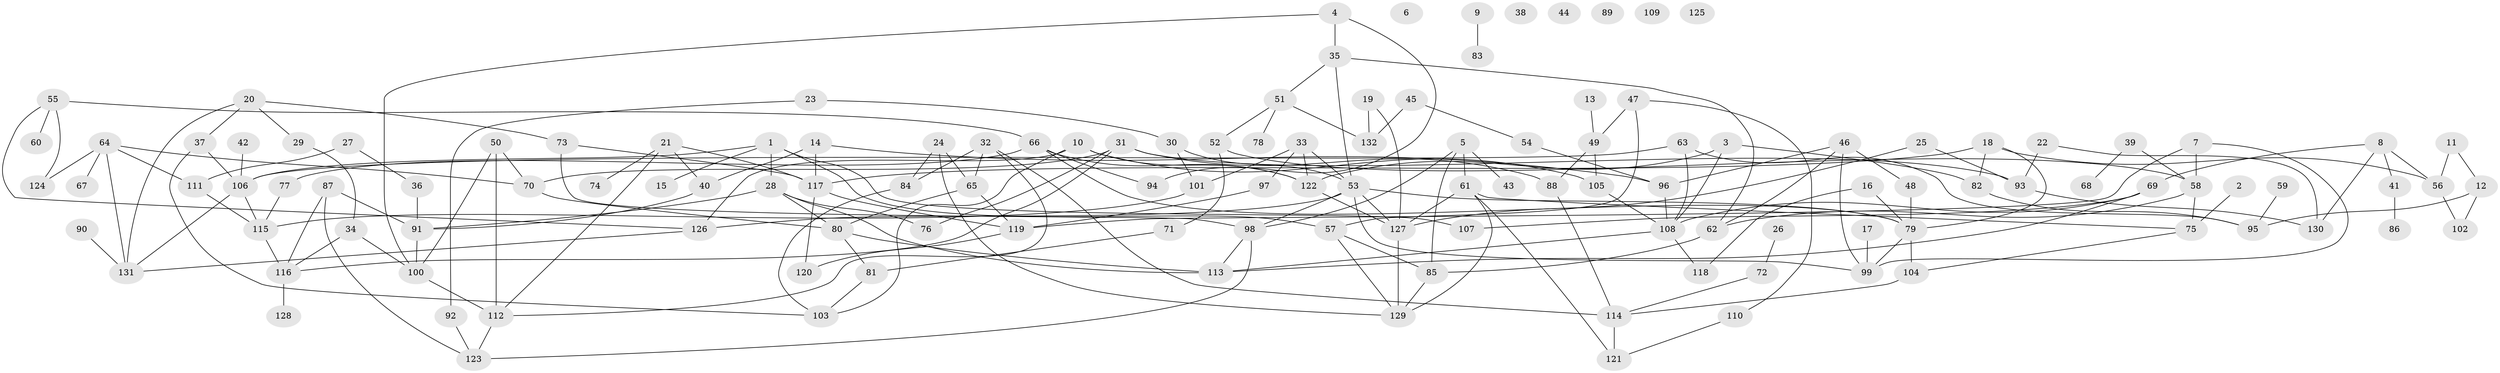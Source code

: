 // Generated by graph-tools (version 1.1) at 2025/40/03/09/25 04:40:14]
// undirected, 132 vertices, 203 edges
graph export_dot {
graph [start="1"]
  node [color=gray90,style=filled];
  1;
  2;
  3;
  4;
  5;
  6;
  7;
  8;
  9;
  10;
  11;
  12;
  13;
  14;
  15;
  16;
  17;
  18;
  19;
  20;
  21;
  22;
  23;
  24;
  25;
  26;
  27;
  28;
  29;
  30;
  31;
  32;
  33;
  34;
  35;
  36;
  37;
  38;
  39;
  40;
  41;
  42;
  43;
  44;
  45;
  46;
  47;
  48;
  49;
  50;
  51;
  52;
  53;
  54;
  55;
  56;
  57;
  58;
  59;
  60;
  61;
  62;
  63;
  64;
  65;
  66;
  67;
  68;
  69;
  70;
  71;
  72;
  73;
  74;
  75;
  76;
  77;
  78;
  79;
  80;
  81;
  82;
  83;
  84;
  85;
  86;
  87;
  88;
  89;
  90;
  91;
  92;
  93;
  94;
  95;
  96;
  97;
  98;
  99;
  100;
  101;
  102;
  103;
  104;
  105;
  106;
  107;
  108;
  109;
  110;
  111;
  112;
  113;
  114;
  115;
  116;
  117;
  118;
  119;
  120;
  121;
  122;
  123;
  124;
  125;
  126;
  127;
  128;
  129;
  130;
  131;
  132;
  1 -- 15;
  1 -- 28;
  1 -- 57;
  1 -- 106;
  1 -- 107;
  2 -- 75;
  3 -- 82;
  3 -- 108;
  3 -- 122;
  4 -- 35;
  4 -- 94;
  4 -- 100;
  5 -- 43;
  5 -- 61;
  5 -- 85;
  5 -- 98;
  7 -- 58;
  7 -- 99;
  7 -- 119;
  8 -- 41;
  8 -- 56;
  8 -- 69;
  8 -- 130;
  9 -- 83;
  10 -- 103;
  10 -- 105;
  10 -- 122;
  10 -- 126;
  11 -- 12;
  11 -- 56;
  12 -- 95;
  12 -- 102;
  13 -- 49;
  14 -- 40;
  14 -- 96;
  14 -- 117;
  16 -- 79;
  16 -- 118;
  17 -- 99;
  18 -- 56;
  18 -- 79;
  18 -- 82;
  18 -- 117;
  19 -- 127;
  19 -- 132;
  20 -- 29;
  20 -- 37;
  20 -- 73;
  20 -- 131;
  21 -- 40;
  21 -- 74;
  21 -- 112;
  21 -- 117;
  22 -- 93;
  22 -- 130;
  23 -- 30;
  23 -- 92;
  24 -- 65;
  24 -- 84;
  24 -- 129;
  25 -- 93;
  25 -- 127;
  26 -- 72;
  27 -- 36;
  27 -- 111;
  28 -- 76;
  28 -- 80;
  28 -- 91;
  28 -- 113;
  29 -- 34;
  30 -- 53;
  30 -- 101;
  31 -- 70;
  31 -- 76;
  31 -- 88;
  31 -- 93;
  31 -- 116;
  32 -- 65;
  32 -- 84;
  32 -- 112;
  32 -- 114;
  33 -- 53;
  33 -- 97;
  33 -- 101;
  33 -- 122;
  34 -- 100;
  34 -- 116;
  35 -- 51;
  35 -- 53;
  35 -- 62;
  36 -- 91;
  37 -- 103;
  37 -- 106;
  39 -- 58;
  39 -- 68;
  40 -- 91;
  41 -- 86;
  42 -- 106;
  45 -- 54;
  45 -- 132;
  46 -- 48;
  46 -- 62;
  46 -- 96;
  46 -- 99;
  47 -- 49;
  47 -- 57;
  47 -- 110;
  48 -- 79;
  49 -- 88;
  49 -- 105;
  50 -- 70;
  50 -- 100;
  50 -- 112;
  51 -- 52;
  51 -- 78;
  51 -- 132;
  52 -- 58;
  52 -- 71;
  53 -- 79;
  53 -- 98;
  53 -- 99;
  53 -- 126;
  53 -- 127;
  54 -- 96;
  55 -- 60;
  55 -- 66;
  55 -- 124;
  55 -- 126;
  56 -- 102;
  57 -- 85;
  57 -- 129;
  58 -- 62;
  58 -- 75;
  59 -- 95;
  61 -- 75;
  61 -- 121;
  61 -- 127;
  61 -- 129;
  62 -- 85;
  63 -- 95;
  63 -- 106;
  63 -- 108;
  64 -- 67;
  64 -- 70;
  64 -- 111;
  64 -- 124;
  64 -- 131;
  65 -- 80;
  65 -- 119;
  66 -- 77;
  66 -- 79;
  66 -- 94;
  66 -- 122;
  69 -- 107;
  69 -- 108;
  69 -- 113;
  70 -- 80;
  71 -- 81;
  72 -- 114;
  73 -- 98;
  73 -- 117;
  75 -- 104;
  77 -- 115;
  79 -- 99;
  79 -- 104;
  80 -- 81;
  80 -- 113;
  81 -- 103;
  82 -- 95;
  84 -- 103;
  85 -- 129;
  87 -- 91;
  87 -- 116;
  87 -- 123;
  88 -- 114;
  90 -- 131;
  91 -- 100;
  92 -- 123;
  93 -- 130;
  96 -- 108;
  97 -- 119;
  98 -- 113;
  98 -- 123;
  100 -- 112;
  101 -- 115;
  104 -- 114;
  105 -- 108;
  106 -- 115;
  106 -- 131;
  108 -- 113;
  108 -- 118;
  110 -- 121;
  111 -- 115;
  112 -- 123;
  114 -- 121;
  115 -- 116;
  116 -- 128;
  117 -- 119;
  117 -- 120;
  119 -- 120;
  122 -- 127;
  126 -- 131;
  127 -- 129;
}
